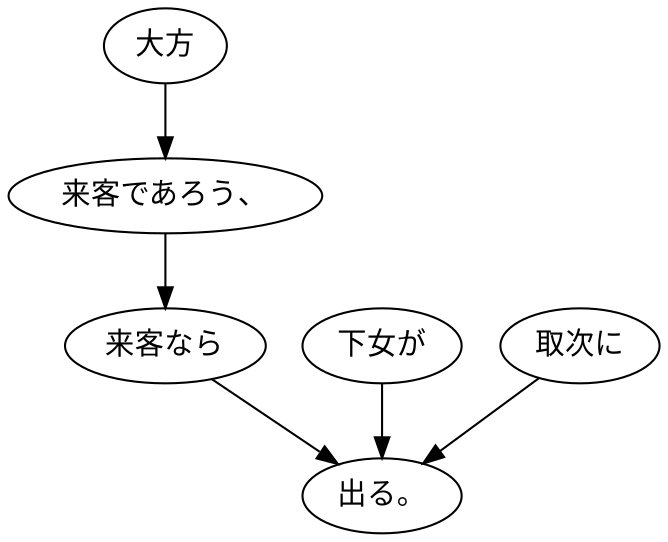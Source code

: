 digraph graph384 {
	node0 [label="大方"];
	node1 [label="来客であろう、"];
	node2 [label="来客なら"];
	node3 [label="下女が"];
	node4 [label="取次に"];
	node5 [label="出る。"];
	node0 -> node1;
	node1 -> node2;
	node2 -> node5;
	node3 -> node5;
	node4 -> node5;
}
